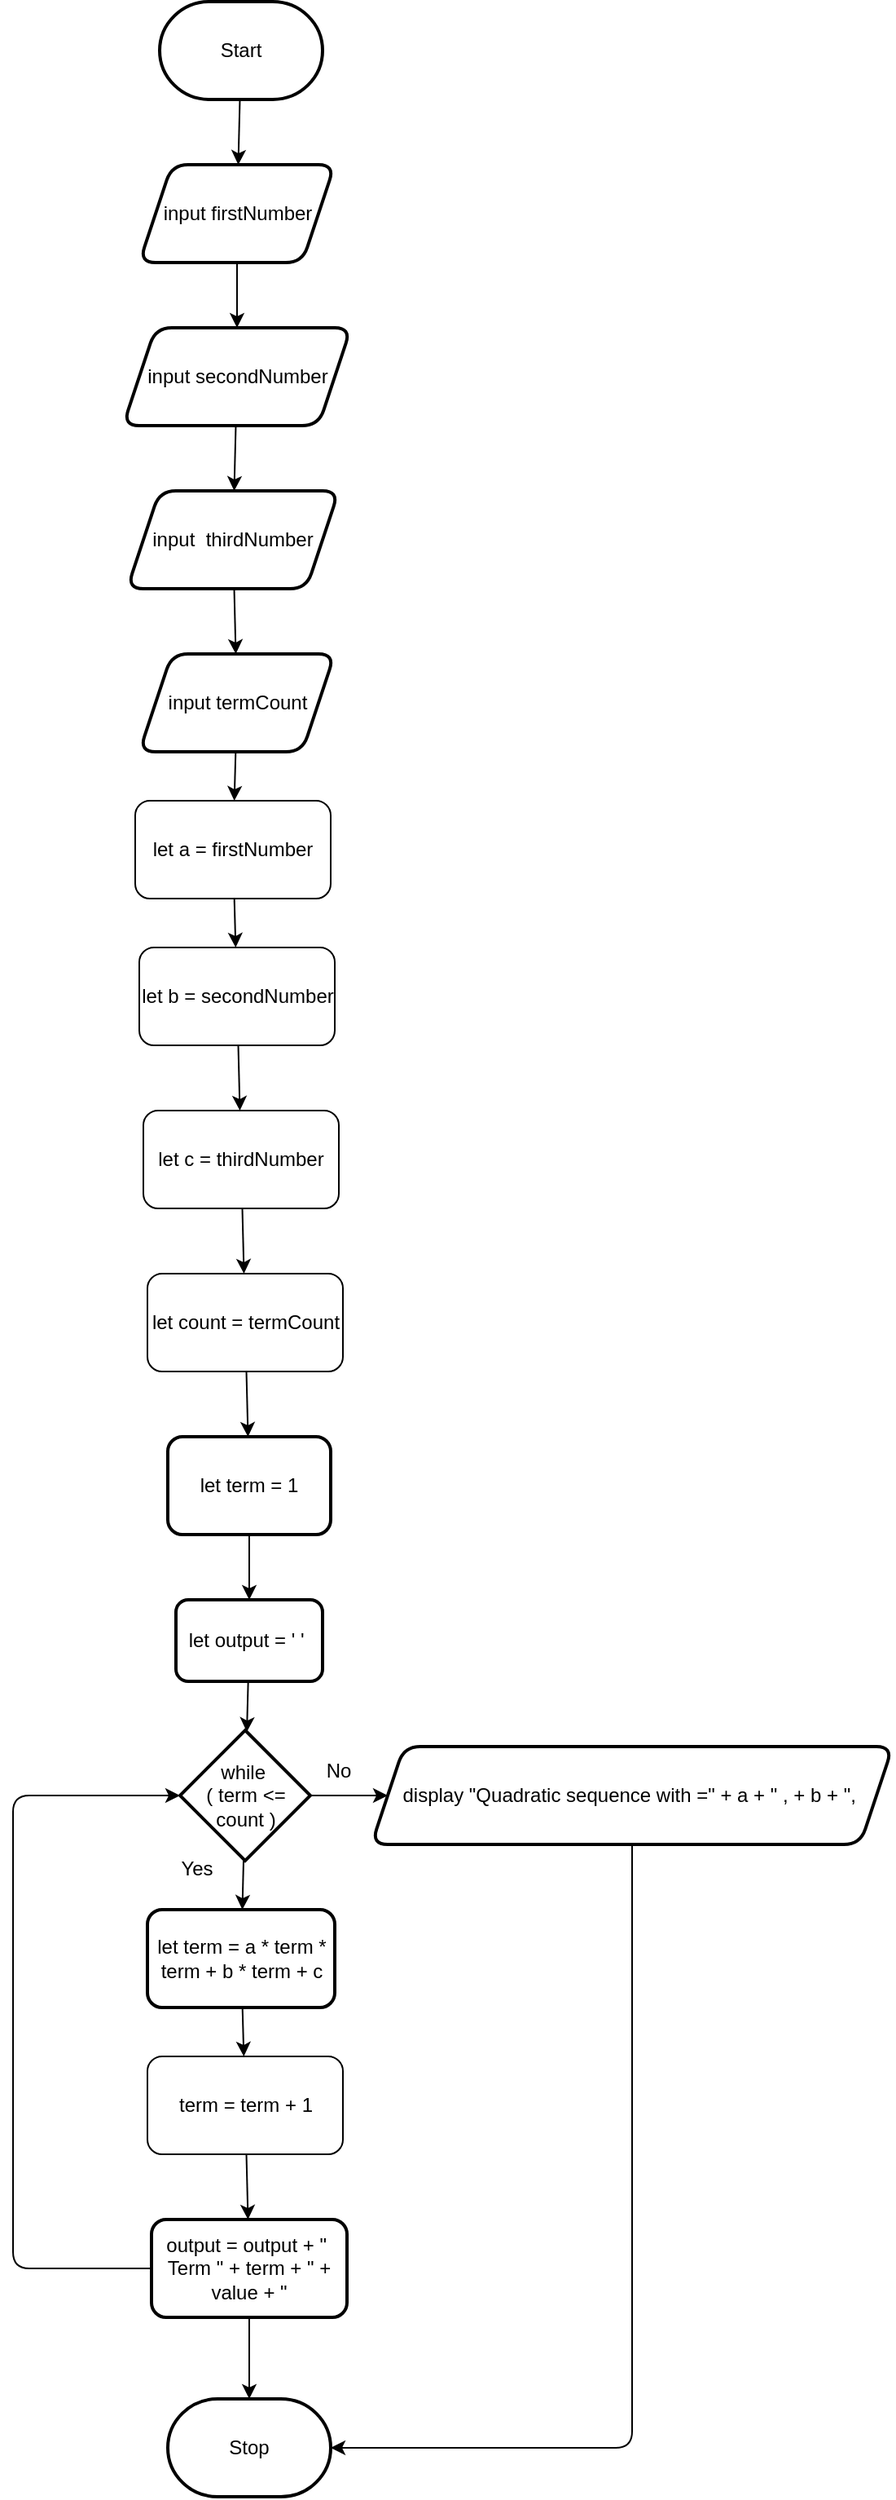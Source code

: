 <mxfile>
    <diagram id="HIP3nbAZw_EuaXWnEj3U" name="Page-1">
        <mxGraphModel dx="896" dy="2813" grid="1" gridSize="10" guides="1" tooltips="1" connect="1" arrows="1" fold="1" page="1" pageScale="1" pageWidth="850" pageHeight="1100" math="0" shadow="0">
            <root>
                <mxCell id="0"/>
                <mxCell id="1" parent="0"/>
                <mxCell id="30" value="" style="edgeStyle=none;html=1;" edge="1" parent="1" source="2" target="4">
                    <mxGeometry relative="1" as="geometry"/>
                </mxCell>
                <mxCell id="2" value="Start" style="strokeWidth=2;html=1;shape=mxgraph.flowchart.terminator;whiteSpace=wrap;" parent="1" vertex="1">
                    <mxGeometry x="360" y="-2160" width="100" height="60" as="geometry"/>
                </mxCell>
                <mxCell id="7" value="" style="edgeStyle=none;html=1;" parent="1" source="4" target="6" edge="1">
                    <mxGeometry relative="1" as="geometry"/>
                </mxCell>
                <mxCell id="4" value="input firstNumber" style="shape=parallelogram;perimeter=parallelogramPerimeter;whiteSpace=wrap;html=1;fixedSize=1;strokeWidth=2;rounded=1;" parent="1" vertex="1">
                    <mxGeometry x="347.5" y="-2060" width="120" height="60" as="geometry"/>
                </mxCell>
                <mxCell id="11" value="" style="edgeStyle=none;html=1;" parent="1" source="6" target="10" edge="1">
                    <mxGeometry relative="1" as="geometry"/>
                </mxCell>
                <mxCell id="6" value="input secondNumber" style="shape=parallelogram;perimeter=parallelogramPerimeter;whiteSpace=wrap;html=1;fixedSize=1;strokeWidth=2;rounded=1;" parent="1" vertex="1">
                    <mxGeometry x="337.5" y="-1960" width="140" height="60" as="geometry"/>
                </mxCell>
                <mxCell id="13" value="" style="edgeStyle=none;html=1;" parent="1" source="10" target="12" edge="1">
                    <mxGeometry relative="1" as="geometry"/>
                </mxCell>
                <mxCell id="10" value="input&amp;nbsp; thirdNumber" style="shape=parallelogram;perimeter=parallelogramPerimeter;whiteSpace=wrap;html=1;fixedSize=1;strokeWidth=2;rounded=1;" parent="1" vertex="1">
                    <mxGeometry x="340" y="-1860" width="130" height="60" as="geometry"/>
                </mxCell>
                <mxCell id="31" value="" style="edgeStyle=none;html=1;" edge="1" parent="1" source="12" target="28">
                    <mxGeometry relative="1" as="geometry"/>
                </mxCell>
                <mxCell id="12" value="input termCount" style="shape=parallelogram;perimeter=parallelogramPerimeter;whiteSpace=wrap;html=1;fixedSize=1;strokeWidth=2;rounded=1;" parent="1" vertex="1">
                    <mxGeometry x="347.5" y="-1760" width="120" height="60" as="geometry"/>
                </mxCell>
                <mxCell id="17" value="" style="edgeStyle=none;html=1;" parent="1" source="14" target="16" edge="1">
                    <mxGeometry relative="1" as="geometry"/>
                </mxCell>
                <mxCell id="14" value="let term = 1" style="whiteSpace=wrap;html=1;strokeWidth=2;rounded=1;" parent="1" vertex="1">
                    <mxGeometry x="365" y="-1280" width="100" height="60" as="geometry"/>
                </mxCell>
                <mxCell id="19" value="" style="edgeStyle=none;html=1;" parent="1" source="16" target="18" edge="1">
                    <mxGeometry relative="1" as="geometry"/>
                </mxCell>
                <mxCell id="16" value="let output = &#39; &#39;&amp;nbsp;" style="whiteSpace=wrap;html=1;strokeWidth=2;rounded=1;" parent="1" vertex="1">
                    <mxGeometry x="370" y="-1180" width="90" height="50" as="geometry"/>
                </mxCell>
                <mxCell id="42" value="" style="edgeStyle=none;html=1;" edge="1" parent="1" source="18" target="20">
                    <mxGeometry relative="1" as="geometry"/>
                </mxCell>
                <mxCell id="44" value="" style="edgeStyle=none;html=1;" edge="1" parent="1" source="18" target="43">
                    <mxGeometry relative="1" as="geometry"/>
                </mxCell>
                <mxCell id="18" value="while&amp;nbsp;&lt;div&gt;( term &amp;lt;= count )&lt;/div&gt;" style="rhombus;whiteSpace=wrap;html=1;strokeWidth=2;rounded=0;" parent="1" vertex="1">
                    <mxGeometry x="372.5" y="-1100" width="80" height="80" as="geometry"/>
                </mxCell>
                <mxCell id="56" value="" style="edgeStyle=none;html=1;" edge="1" parent="1" source="20" target="55">
                    <mxGeometry relative="1" as="geometry"/>
                </mxCell>
                <mxCell id="20" value="let term = a * term * term + b * term + c" style="whiteSpace=wrap;html=1;strokeWidth=2;rounded=1;" parent="1" vertex="1">
                    <mxGeometry x="352.5" y="-990" width="115" height="60" as="geometry"/>
                </mxCell>
                <mxCell id="35" value="" style="edgeStyle=none;html=1;" edge="1" parent="1" source="28" target="33">
                    <mxGeometry relative="1" as="geometry"/>
                </mxCell>
                <mxCell id="28" value="let a = firstNumber" style="rounded=1;whiteSpace=wrap;html=1;" vertex="1" parent="1">
                    <mxGeometry x="345" y="-1670" width="120" height="60" as="geometry"/>
                </mxCell>
                <mxCell id="37" value="" style="edgeStyle=none;html=1;" edge="1" parent="1" source="33" target="36">
                    <mxGeometry relative="1" as="geometry"/>
                </mxCell>
                <mxCell id="33" value="let b = secondNumber" style="rounded=1;whiteSpace=wrap;html=1;" vertex="1" parent="1">
                    <mxGeometry x="347.5" y="-1580" width="120" height="60" as="geometry"/>
                </mxCell>
                <mxCell id="47" value="" style="edgeStyle=none;html=1;" edge="1" parent="1" source="36" target="46">
                    <mxGeometry relative="1" as="geometry"/>
                </mxCell>
                <mxCell id="36" value="let c = thirdNumber" style="rounded=1;whiteSpace=wrap;html=1;" vertex="1" parent="1">
                    <mxGeometry x="350" y="-1480" width="120" height="60" as="geometry"/>
                </mxCell>
                <mxCell id="63" value="" style="edgeStyle=none;html=1;entryX=1;entryY=0.5;entryDx=0;entryDy=0;entryPerimeter=0;" edge="1" parent="1" source="43" target="60">
                    <mxGeometry relative="1" as="geometry">
                        <mxPoint x="650" y="-950" as="targetPoint"/>
                        <Array as="points">
                            <mxPoint x="650" y="-660"/>
                        </Array>
                    </mxGeometry>
                </mxCell>
                <mxCell id="43" value="display &quot;Quadratic sequence with =&quot; + a + &quot; , + b + &quot;,&amp;nbsp;" style="shape=parallelogram;perimeter=parallelogramPerimeter;whiteSpace=wrap;html=1;fixedSize=1;strokeWidth=2;rounded=1;" vertex="1" parent="1">
                    <mxGeometry x="490" y="-1090" width="320" height="60" as="geometry"/>
                </mxCell>
                <mxCell id="48" value="" style="edgeStyle=none;html=1;" edge="1" parent="1" source="46" target="14">
                    <mxGeometry relative="1" as="geometry"/>
                </mxCell>
                <mxCell id="46" value="let count = termCount" style="rounded=1;whiteSpace=wrap;html=1;" vertex="1" parent="1">
                    <mxGeometry x="352.5" y="-1380" width="120" height="60" as="geometry"/>
                </mxCell>
                <mxCell id="49" value="No" style="text;strokeColor=none;align=center;fillColor=none;html=1;verticalAlign=middle;whiteSpace=wrap;rounded=0;" vertex="1" parent="1">
                    <mxGeometry x="440" y="-1090" width="60" height="30" as="geometry"/>
                </mxCell>
                <mxCell id="50" value="Yes" style="text;strokeColor=none;align=center;fillColor=none;html=1;verticalAlign=middle;whiteSpace=wrap;rounded=0;" vertex="1" parent="1">
                    <mxGeometry x="352.5" y="-1030" width="60" height="30" as="geometry"/>
                </mxCell>
                <mxCell id="59" value="" style="edgeStyle=none;html=1;entryX=0;entryY=0.5;entryDx=0;entryDy=0;" edge="1" parent="1" target="18">
                    <mxGeometry relative="1" as="geometry">
                        <mxPoint x="365" y="-770" as="sourcePoint"/>
                        <mxPoint x="270" y="-1090" as="targetPoint"/>
                        <Array as="points">
                            <mxPoint x="270" y="-770"/>
                            <mxPoint x="270" y="-1060"/>
                        </Array>
                    </mxGeometry>
                </mxCell>
                <mxCell id="61" value="" style="edgeStyle=none;html=1;" edge="1" parent="1" source="51" target="60">
                    <mxGeometry relative="1" as="geometry"/>
                </mxCell>
                <mxCell id="51" value="output = output + &quot;&amp;nbsp; Term &quot; + term + &quot; + value + &quot;" style="whiteSpace=wrap;html=1;strokeWidth=2;rounded=1;" vertex="1" parent="1">
                    <mxGeometry x="355" y="-800" width="120" height="60" as="geometry"/>
                </mxCell>
                <mxCell id="57" value="" style="edgeStyle=none;html=1;" edge="1" parent="1" source="55" target="51">
                    <mxGeometry relative="1" as="geometry"/>
                </mxCell>
                <mxCell id="55" value="term = term + 1" style="rounded=1;whiteSpace=wrap;html=1;" vertex="1" parent="1">
                    <mxGeometry x="352.5" y="-900" width="120" height="60" as="geometry"/>
                </mxCell>
                <mxCell id="60" value="Stop" style="strokeWidth=2;html=1;shape=mxgraph.flowchart.terminator;whiteSpace=wrap;" vertex="1" parent="1">
                    <mxGeometry x="365" y="-690" width="100" height="60" as="geometry"/>
                </mxCell>
            </root>
        </mxGraphModel>
    </diagram>
</mxfile>